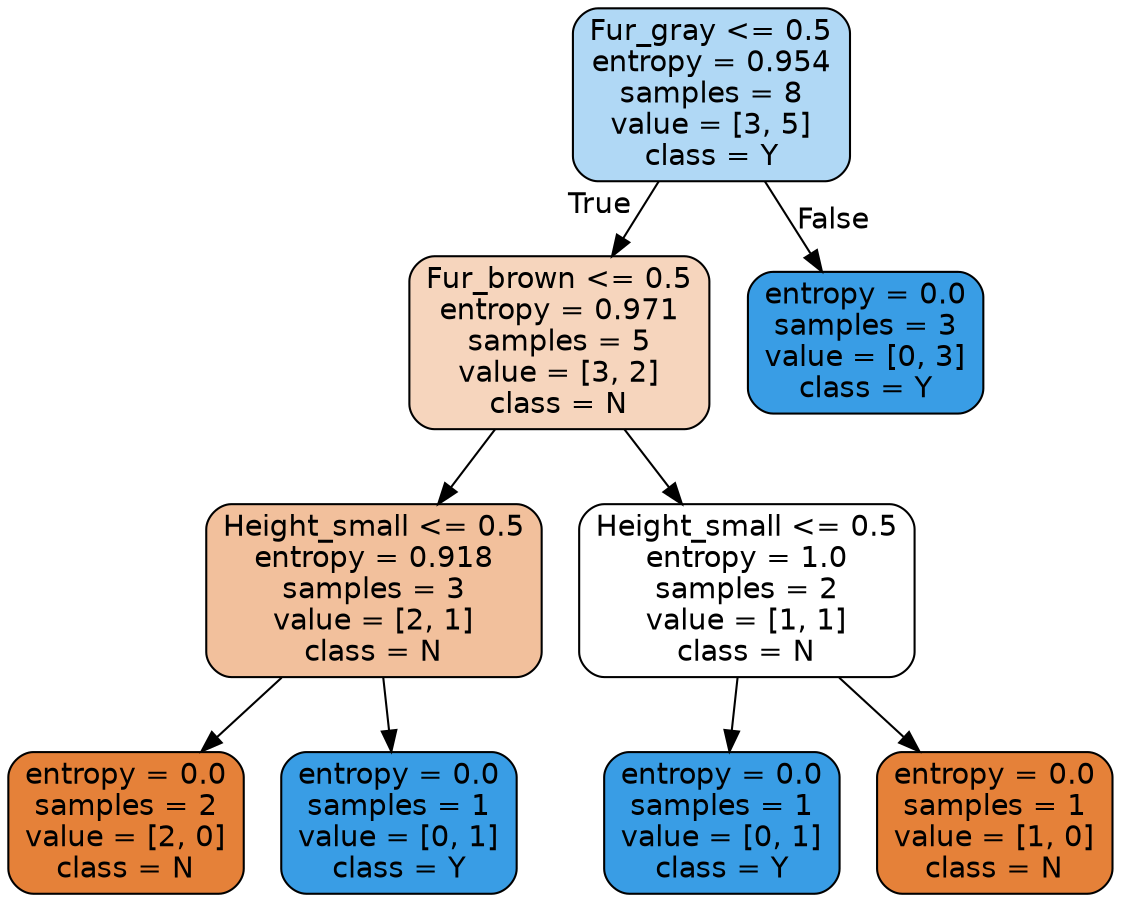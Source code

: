 digraph Tree {
node [shape=box, style="filled, rounded", color="black", fontname="helvetica"] ;
edge [fontname="helvetica"] ;
0 [label="Fur_gray <= 0.5\nentropy = 0.954\nsamples = 8\nvalue = [3, 5]\nclass = Y", fillcolor="#b0d8f5"] ;
1 [label="Fur_brown <= 0.5\nentropy = 0.971\nsamples = 5\nvalue = [3, 2]\nclass = N", fillcolor="#f6d5bd"] ;
0 -> 1 [labeldistance=2.5, labelangle=45, headlabel="True"] ;
2 [label="Height_small <= 0.5\nentropy = 0.918\nsamples = 3\nvalue = [2, 1]\nclass = N", fillcolor="#f2c09c"] ;
1 -> 2 ;
3 [label="entropy = 0.0\nsamples = 2\nvalue = [2, 0]\nclass = N", fillcolor="#e58139"] ;
2 -> 3 ;
4 [label="entropy = 0.0\nsamples = 1\nvalue = [0, 1]\nclass = Y", fillcolor="#399de5"] ;
2 -> 4 ;
5 [label="Height_small <= 0.5\nentropy = 1.0\nsamples = 2\nvalue = [1, 1]\nclass = N", fillcolor="#ffffff"] ;
1 -> 5 ;
6 [label="entropy = 0.0\nsamples = 1\nvalue = [0, 1]\nclass = Y", fillcolor="#399de5"] ;
5 -> 6 ;
7 [label="entropy = 0.0\nsamples = 1\nvalue = [1, 0]\nclass = N", fillcolor="#e58139"] ;
5 -> 7 ;
8 [label="entropy = 0.0\nsamples = 3\nvalue = [0, 3]\nclass = Y", fillcolor="#399de5"] ;
0 -> 8 [labeldistance=2.5, labelangle=-45, headlabel="False"] ;
}